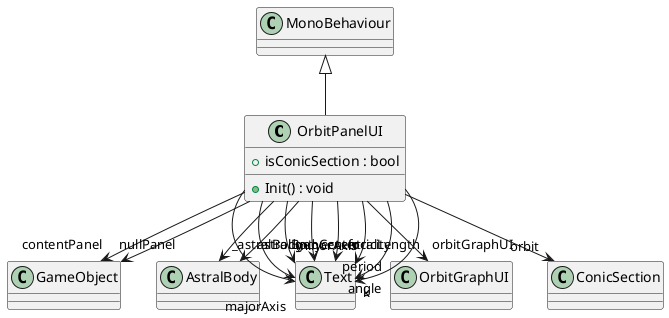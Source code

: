@startuml
class OrbitPanelUI {
    + isConicSection : bool
    + Init() : void
}
MonoBehaviour <|-- OrbitPanelUI
OrbitPanelUI --> "contentPanel" GameObject
OrbitPanelUI --> "nullPanel" GameObject
OrbitPanelUI --> "_astralBody" AstralBody
OrbitPanelUI --> "majorAxis" Text
OrbitPanelUI --> "minorAxis" Text
OrbitPanelUI --> "geoCenter" Text
OrbitPanelUI --> "eccentricity" Text
OrbitPanelUI --> "focalLength" Text
OrbitPanelUI --> "period" Text
OrbitPanelUI --> "angle" Text
OrbitPanelUI --> "k" Text
OrbitPanelUI --> "orbitGraphUI" OrbitGraphUI
OrbitPanelUI --> "orbit" ConicSection
OrbitPanelUI --> "astralBody" AstralBody
@enduml

